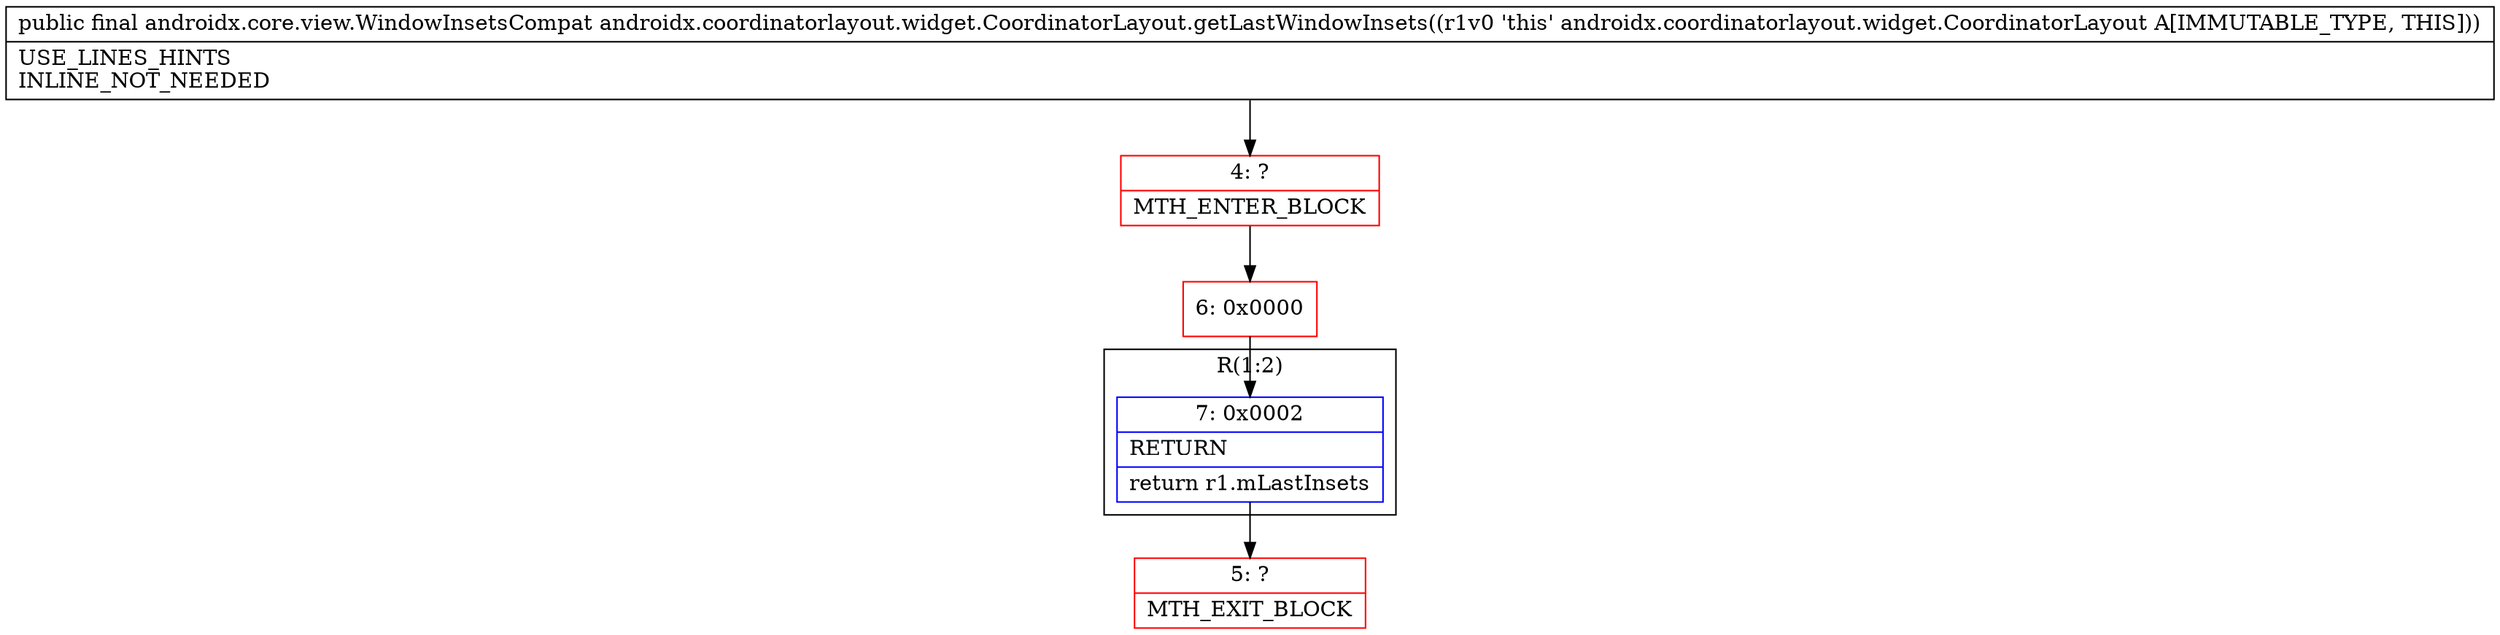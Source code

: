 digraph "CFG forandroidx.coordinatorlayout.widget.CoordinatorLayout.getLastWindowInsets()Landroidx\/core\/view\/WindowInsetsCompat;" {
subgraph cluster_Region_969279444 {
label = "R(1:2)";
node [shape=record,color=blue];
Node_7 [shape=record,label="{7\:\ 0x0002|RETURN\l|return r1.mLastInsets\l}"];
}
Node_4 [shape=record,color=red,label="{4\:\ ?|MTH_ENTER_BLOCK\l}"];
Node_6 [shape=record,color=red,label="{6\:\ 0x0000}"];
Node_5 [shape=record,color=red,label="{5\:\ ?|MTH_EXIT_BLOCK\l}"];
MethodNode[shape=record,label="{public final androidx.core.view.WindowInsetsCompat androidx.coordinatorlayout.widget.CoordinatorLayout.getLastWindowInsets((r1v0 'this' androidx.coordinatorlayout.widget.CoordinatorLayout A[IMMUTABLE_TYPE, THIS]))  | USE_LINES_HINTS\lINLINE_NOT_NEEDED\l}"];
MethodNode -> Node_4;Node_7 -> Node_5;
Node_4 -> Node_6;
Node_6 -> Node_7;
}

